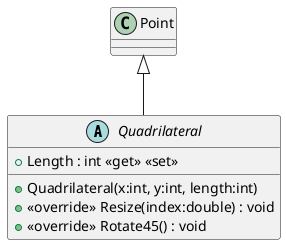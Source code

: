 @startuml
abstract class Quadrilateral {
    + Quadrilateral(x:int, y:int, length:int)
    + Length : int <<get>> <<set>>
    + <<override>> Resize(index:double) : void
    + <<override>> Rotate45() : void
}
Point <|-- Quadrilateral
@enduml

